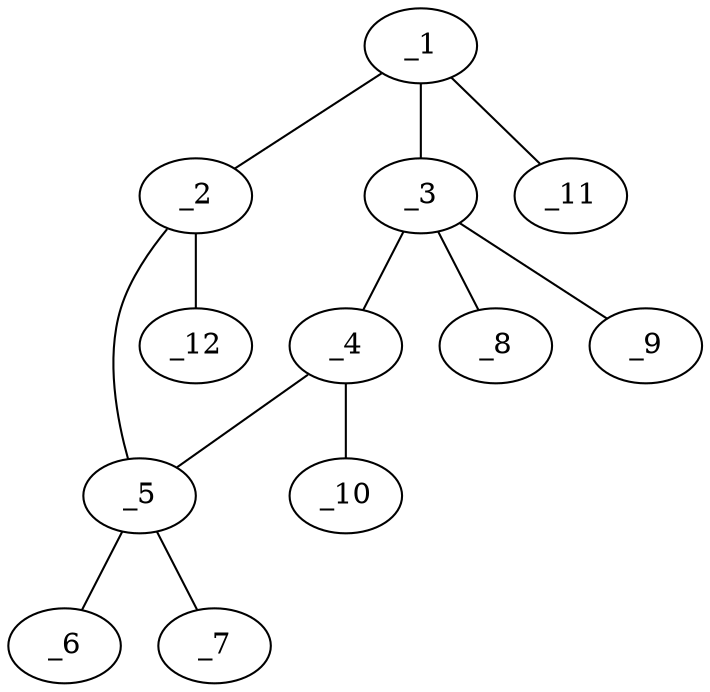 graph molid661471 {
	_1	 [charge=0,
		chem=1,
		symbol="C  ",
		x="4.2601",
		y="-0.6739"];
	_2	 [charge=0,
		chem=4,
		symbol="N  ",
		x="4.5691",
		y="0.2771"];
	_1 -- _2	 [valence=1];
	_3	 [charge=0,
		chem=1,
		symbol="C  ",
		x="3.2601",
		y="-0.6739"];
	_1 -- _3	 [valence=1];
	_11	 [charge=0,
		chem=2,
		symbol="O  ",
		x="4.8479",
		y="-1.483"];
	_1 -- _11	 [valence=2];
	_5	 [charge=0,
		chem=1,
		symbol="C  ",
		x="3.7601",
		y="0.8649"];
	_2 -- _5	 [valence=1];
	_12	 [charge=0,
		chem=2,
		symbol="O  ",
		x="5.5201",
		y="0.5861"];
	_2 -- _12	 [valence=1];
	_4	 [charge=0,
		chem=4,
		symbol="N  ",
		x="2.9511",
		y="0.2771"];
	_3 -- _4	 [valence=1];
	_8	 [charge=0,
		chem=1,
		symbol="C  ",
		x="3.2601",
		y="-1.6739"];
	_3 -- _8	 [valence=1];
	_9	 [charge=0,
		chem=1,
		symbol="C  ",
		x="2.309",
		y="-0.9829"];
	_3 -- _9	 [valence=1];
	_4 -- _5	 [valence=1];
	_10	 [charge=0,
		chem=2,
		symbol="O  ",
		x=2,
		y="0.5861"];
	_4 -- _10	 [valence=1];
	_6	 [charge=0,
		chem=1,
		symbol="C  ",
		x="4.3479",
		y="1.6739"];
	_5 -- _6	 [valence=1];
	_7	 [charge=0,
		chem=1,
		symbol="C  ",
		x="3.1723",
		y="1.6739"];
	_5 -- _7	 [valence=1];
}
